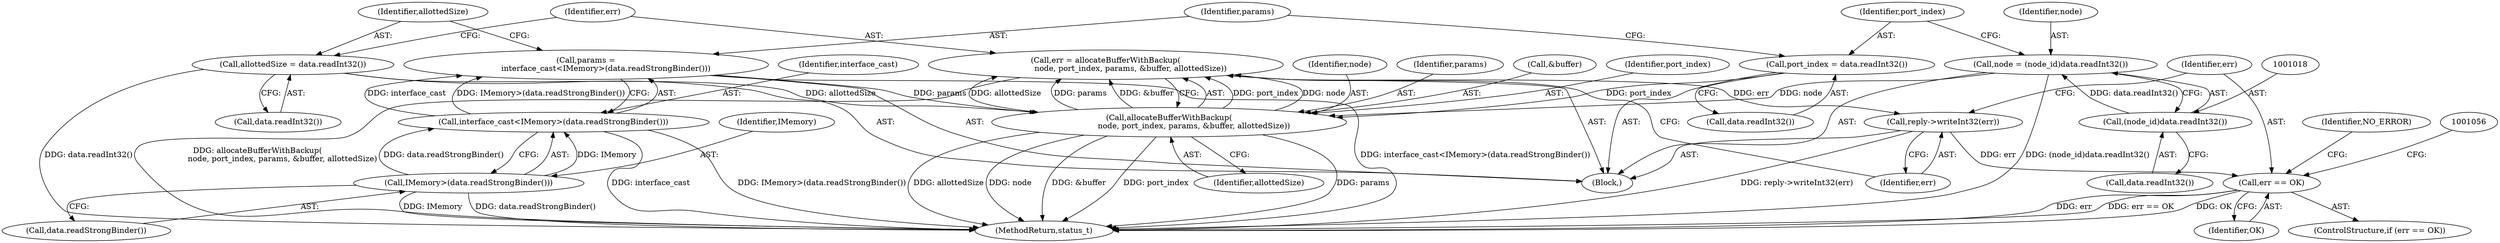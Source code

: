 digraph "0_Android_295c883fe3105b19bcd0f9e07d54c6b589fc5bff@API" {
"1001038" [label="(Call,err = allocateBufferWithBackup(\n                    node, port_index, params, &buffer, allottedSize))"];
"1001040" [label="(Call,allocateBufferWithBackup(\n                    node, port_index, params, &buffer, allottedSize))"];
"1001015" [label="(Call,node = (node_id)data.readInt32())"];
"1001017" [label="(Call,(node_id)data.readInt32())"];
"1001021" [label="(Call,port_index = data.readInt32())"];
"1001025" [label="(Call,params =\n                interface_cast<IMemory>(data.readStrongBinder()))"];
"1001027" [label="(Call,interface_cast<IMemory>(data.readStrongBinder()))"];
"1001029" [label="(Call,IMemory>(data.readStrongBinder()))"];
"1001033" [label="(Call,allottedSize = data.readInt32())"];
"1001047" [label="(Call,reply->writeInt32(err))"];
"1001050" [label="(Call,err == OK)"];
"1001041" [label="(Identifier,node)"];
"1001043" [label="(Identifier,params)"];
"1001030" [label="(Identifier,IMemory)"];
"1001047" [label="(Call,reply->writeInt32(err))"];
"1001034" [label="(Identifier,allottedSize)"];
"1001028" [label="(Identifier,interface_cast)"];
"1001214" [label="(MethodReturn,status_t)"];
"1001017" [label="(Call,(node_id)data.readInt32())"];
"1001051" [label="(Identifier,err)"];
"1001009" [label="(Block,)"];
"1001019" [label="(Call,data.readInt32())"];
"1001040" [label="(Call,allocateBufferWithBackup(\n                    node, port_index, params, &buffer, allottedSize))"];
"1001027" [label="(Call,interface_cast<IMemory>(data.readStrongBinder()))"];
"1001049" [label="(ControlStructure,if (err == OK))"];
"1001026" [label="(Identifier,params)"];
"1001015" [label="(Call,node = (node_id)data.readInt32())"];
"1001029" [label="(Call,IMemory>(data.readStrongBinder()))"];
"1001035" [label="(Call,data.readInt32())"];
"1001023" [label="(Call,data.readInt32())"];
"1001048" [label="(Identifier,err)"];
"1001052" [label="(Identifier,OK)"];
"1001022" [label="(Identifier,port_index)"];
"1001031" [label="(Call,data.readStrongBinder())"];
"1001039" [label="(Identifier,err)"];
"1001016" [label="(Identifier,node)"];
"1001050" [label="(Call,err == OK)"];
"1001021" [label="(Call,port_index = data.readInt32())"];
"1001038" [label="(Call,err = allocateBufferWithBackup(\n                    node, port_index, params, &buffer, allottedSize))"];
"1001046" [label="(Identifier,allottedSize)"];
"1001025" [label="(Call,params =\n                interface_cast<IMemory>(data.readStrongBinder()))"];
"1001044" [label="(Call,&buffer)"];
"1001042" [label="(Identifier,port_index)"];
"1001033" [label="(Call,allottedSize = data.readInt32())"];
"1001059" [label="(Identifier,NO_ERROR)"];
"1001038" -> "1001009"  [label="AST: "];
"1001038" -> "1001040"  [label="CFG: "];
"1001039" -> "1001038"  [label="AST: "];
"1001040" -> "1001038"  [label="AST: "];
"1001048" -> "1001038"  [label="CFG: "];
"1001038" -> "1001214"  [label="DDG: allocateBufferWithBackup(\n                    node, port_index, params, &buffer, allottedSize)"];
"1001040" -> "1001038"  [label="DDG: port_index"];
"1001040" -> "1001038"  [label="DDG: node"];
"1001040" -> "1001038"  [label="DDG: allottedSize"];
"1001040" -> "1001038"  [label="DDG: params"];
"1001040" -> "1001038"  [label="DDG: &buffer"];
"1001038" -> "1001047"  [label="DDG: err"];
"1001040" -> "1001046"  [label="CFG: "];
"1001041" -> "1001040"  [label="AST: "];
"1001042" -> "1001040"  [label="AST: "];
"1001043" -> "1001040"  [label="AST: "];
"1001044" -> "1001040"  [label="AST: "];
"1001046" -> "1001040"  [label="AST: "];
"1001040" -> "1001214"  [label="DDG: node"];
"1001040" -> "1001214"  [label="DDG: &buffer"];
"1001040" -> "1001214"  [label="DDG: port_index"];
"1001040" -> "1001214"  [label="DDG: params"];
"1001040" -> "1001214"  [label="DDG: allottedSize"];
"1001015" -> "1001040"  [label="DDG: node"];
"1001021" -> "1001040"  [label="DDG: port_index"];
"1001025" -> "1001040"  [label="DDG: params"];
"1001033" -> "1001040"  [label="DDG: allottedSize"];
"1001015" -> "1001009"  [label="AST: "];
"1001015" -> "1001017"  [label="CFG: "];
"1001016" -> "1001015"  [label="AST: "];
"1001017" -> "1001015"  [label="AST: "];
"1001022" -> "1001015"  [label="CFG: "];
"1001015" -> "1001214"  [label="DDG: (node_id)data.readInt32()"];
"1001017" -> "1001015"  [label="DDG: data.readInt32()"];
"1001017" -> "1001019"  [label="CFG: "];
"1001018" -> "1001017"  [label="AST: "];
"1001019" -> "1001017"  [label="AST: "];
"1001021" -> "1001009"  [label="AST: "];
"1001021" -> "1001023"  [label="CFG: "];
"1001022" -> "1001021"  [label="AST: "];
"1001023" -> "1001021"  [label="AST: "];
"1001026" -> "1001021"  [label="CFG: "];
"1001025" -> "1001009"  [label="AST: "];
"1001025" -> "1001027"  [label="CFG: "];
"1001026" -> "1001025"  [label="AST: "];
"1001027" -> "1001025"  [label="AST: "];
"1001034" -> "1001025"  [label="CFG: "];
"1001025" -> "1001214"  [label="DDG: interface_cast<IMemory>(data.readStrongBinder())"];
"1001027" -> "1001025"  [label="DDG: interface_cast"];
"1001027" -> "1001025"  [label="DDG: IMemory>(data.readStrongBinder())"];
"1001027" -> "1001029"  [label="CFG: "];
"1001028" -> "1001027"  [label="AST: "];
"1001029" -> "1001027"  [label="AST: "];
"1001027" -> "1001214"  [label="DDG: interface_cast"];
"1001027" -> "1001214"  [label="DDG: IMemory>(data.readStrongBinder())"];
"1001029" -> "1001027"  [label="DDG: IMemory"];
"1001029" -> "1001027"  [label="DDG: data.readStrongBinder()"];
"1001029" -> "1001031"  [label="CFG: "];
"1001030" -> "1001029"  [label="AST: "];
"1001031" -> "1001029"  [label="AST: "];
"1001029" -> "1001214"  [label="DDG: IMemory"];
"1001029" -> "1001214"  [label="DDG: data.readStrongBinder()"];
"1001033" -> "1001009"  [label="AST: "];
"1001033" -> "1001035"  [label="CFG: "];
"1001034" -> "1001033"  [label="AST: "];
"1001035" -> "1001033"  [label="AST: "];
"1001039" -> "1001033"  [label="CFG: "];
"1001033" -> "1001214"  [label="DDG: data.readInt32()"];
"1001047" -> "1001009"  [label="AST: "];
"1001047" -> "1001048"  [label="CFG: "];
"1001048" -> "1001047"  [label="AST: "];
"1001051" -> "1001047"  [label="CFG: "];
"1001047" -> "1001214"  [label="DDG: reply->writeInt32(err)"];
"1001047" -> "1001050"  [label="DDG: err"];
"1001050" -> "1001049"  [label="AST: "];
"1001050" -> "1001052"  [label="CFG: "];
"1001051" -> "1001050"  [label="AST: "];
"1001052" -> "1001050"  [label="AST: "];
"1001056" -> "1001050"  [label="CFG: "];
"1001059" -> "1001050"  [label="CFG: "];
"1001050" -> "1001214"  [label="DDG: err"];
"1001050" -> "1001214"  [label="DDG: err == OK"];
"1001050" -> "1001214"  [label="DDG: OK"];
}
